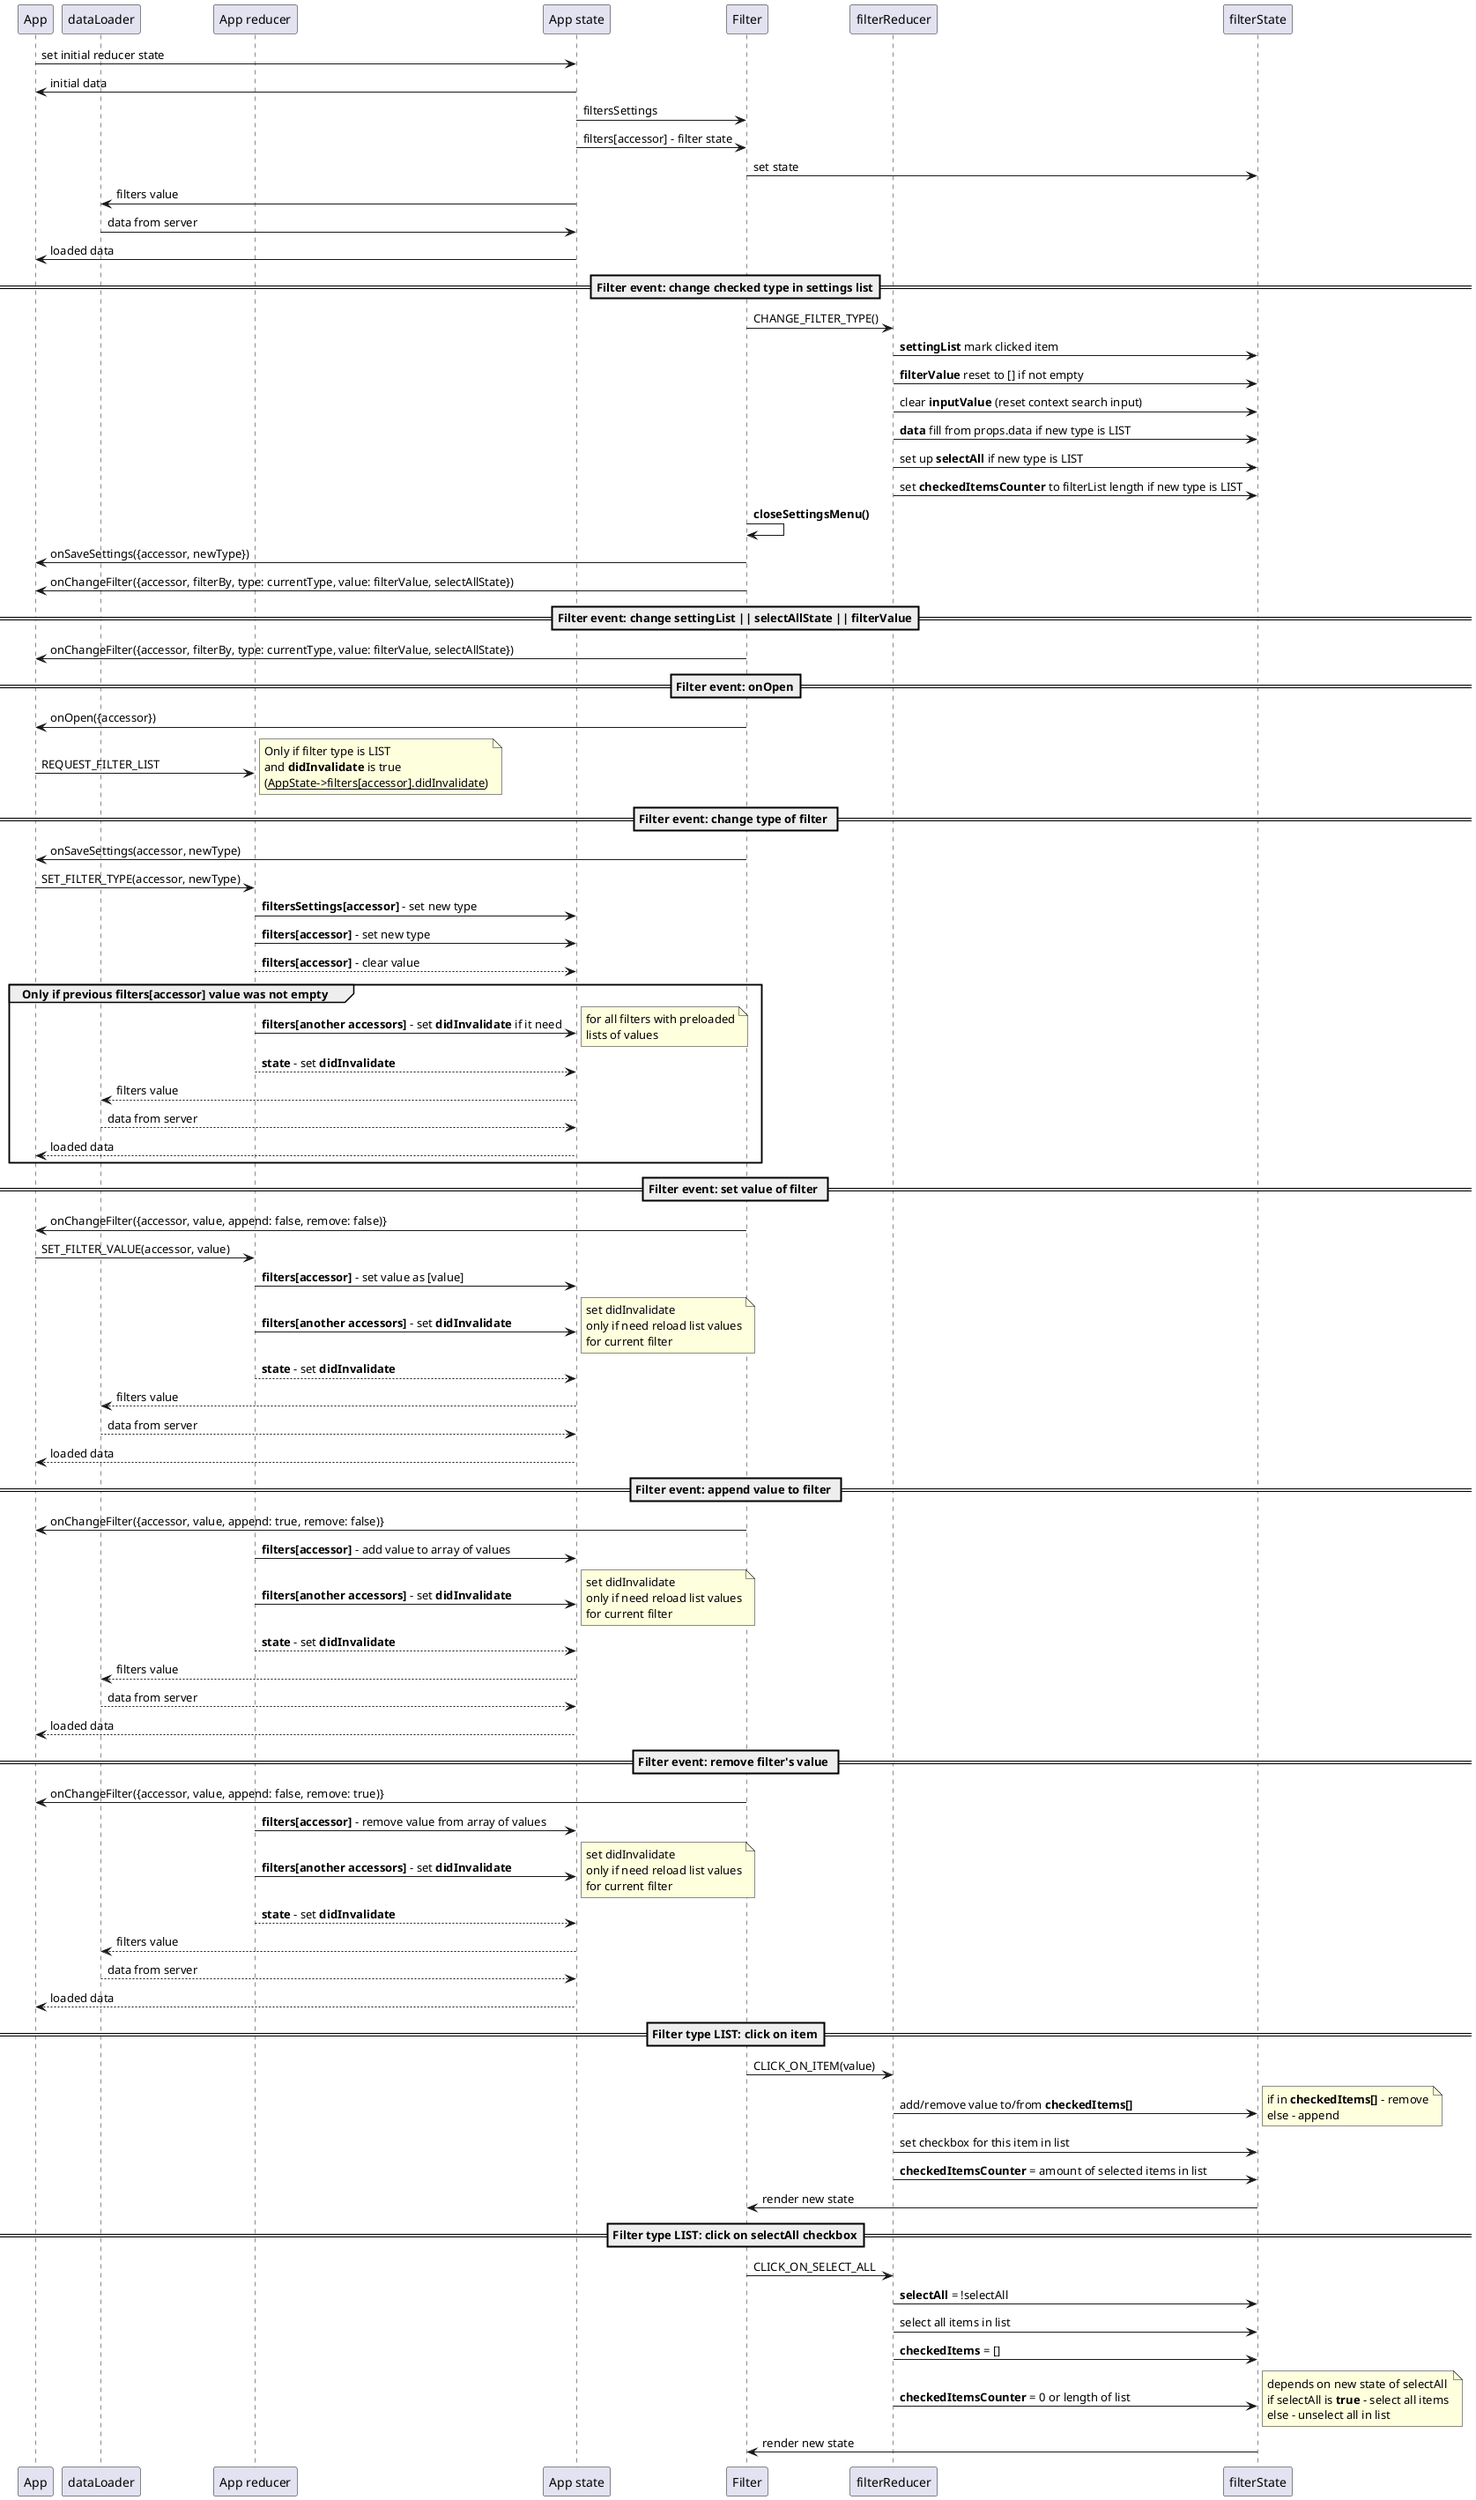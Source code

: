 @startuml
participant App
participant dataLoader
participant "App reducer" as reducer
participant "App state" as state
participant Filter
participant "filterReducer" as fReducer
participant "filterState" as fState

App -> state: set initial reducer state
state -> App: initial data
state -> Filter: filtersSettings
state -> Filter: filters[accessor] - filter state
Filter -> fState: set state
dataLoader <- state: filters value
dataLoader -> state: data from server
state -> App: loaded data

==Filter event: change checked type in settings list==
Filter -> fReducer: CHANGE_FILTER_TYPE()
fReducer -> fState: **settingList** mark clicked item
fReducer -> fState: **filterValue** reset to [] if not empty
fReducer -> fState: clear **inputValue** (reset context search input)
fReducer -> fState: **data** fill from props.data if new type is LIST
fReducer -> fState: set up **selectAll** if new type is LIST
fReducer -> fState: set **checkedItemsCounter** to filterList length if new type is LIST
Filter -> Filter: **closeSettingsMenu()**
Filter -> App: onSaveSettings({accessor, newType})
Filter -> App: onChangeFilter({accessor, filterBy, type: currentType, value: filterValue, selectAllState})


==Filter event: change settingList || selectAllState || filterValue==
Filter -> App: onChangeFilter({accessor, filterBy, type: currentType, value: filterValue, selectAllState})

==Filter event: onOpen==
Filter -> App: onOpen({accessor})
App -> reducer: REQUEST_FILTER_LIST
note right
    Only if filter type is LIST
    and **didInvalidate** is true
    (__AppState->filters[accessor].didInvalidate__)
end note

== Filter event: change type of filter ==
Filter -> App: onSaveSettings(accessor, newType)
App -> reducer: SET_FILTER_TYPE(accessor, newType)
reducer ->state: **filtersSettings[accessor]** - set new type
reducer -> state: **filters[accessor]** - set new type
reducer --> state: **filters[accessor]** - clear value
group Only if previous filters[accessor] value was not empty
    reducer -> state: **filters[another accessors]** - set **didInvalidate** if it need
    note right
            for all filters with preloaded
            lists of values
    end note
    reducer --> state: **state** - set **didInvalidate**
    dataLoader <-- state: filters value
    dataLoader --> state: data from server
    state --> App: loaded data
end

== Filter event: set value of filter ==
Filter -> App: onChangeFilter({accessor, value, append: false, remove: false)}
App -> reducer: SET_FILTER_VALUE(accessor, value)
reducer -> state: **filters[accessor]** - set value as [value]
reducer -> state: **filters[another accessors]** - set **didInvalidate**
    note right
        set didInvalidate
        only if need reload list values
        for current filter
    end note
reducer --> state: **state** - set **didInvalidate**
dataLoader <-- state: filters value
dataLoader --> state: data from server
state --> App: loaded data

== Filter event: append value to filter ==
Filter -> App: onChangeFilter({accessor, value, append: true, remove: false)}
reducer -> state: **filters[accessor]** - add value to array of values
reducer -> state: **filters[another accessors]** - set **didInvalidate**
    note right
        set didInvalidate
        only if need reload list values
        for current filter
    end note
reducer --> state: **state** - set **didInvalidate**
dataLoader <-- state: filters value
dataLoader --> state: data from server
state --> App: loaded data

== Filter event: remove filter's value ==
Filter -> App: onChangeFilter({accessor, value, append: false, remove: true)}
reducer -> state: **filters[accessor]** - remove value from array of values
reducer -> state: **filters[another accessors]** - set **didInvalidate**
    note right
        set didInvalidate
        only if need reload list values
        for current filter
    end note
reducer --> state: **state** - set **didInvalidate**
dataLoader <-- state: filters value
dataLoader --> state: data from server
state --> App: loaded data

==Filter type LIST: click on item==
Filter -> fReducer: CLICK_ON_ITEM(value)
fReducer -> fState: add/remove value to/from **checkedItems[]**
    note right
        if in **checkedItems[]** - remove
        else - append
    end note
fReducer -> fState: set checkbox for this item in list
fReducer -> fState: **checkedItemsCounter** = amount of selected items in list
Filter <- fState: render new state

==Filter type LIST: click on selectAll checkbox==
Filter -> fReducer: CLICK_ON_SELECT_ALL
fReducer -> fState: **selectAll** = !selectAll
fReducer -> fState: select all items in list
fReducer -> fState: **checkedItems** = []
fReducer -> fState: **checkedItemsCounter** = 0 or length of list
    note right
        depends on new state of selectAll
        if selectAll is **true** - select all items
        else - unselect all in list
    end note
Filter <- fState: render new state
@enduml